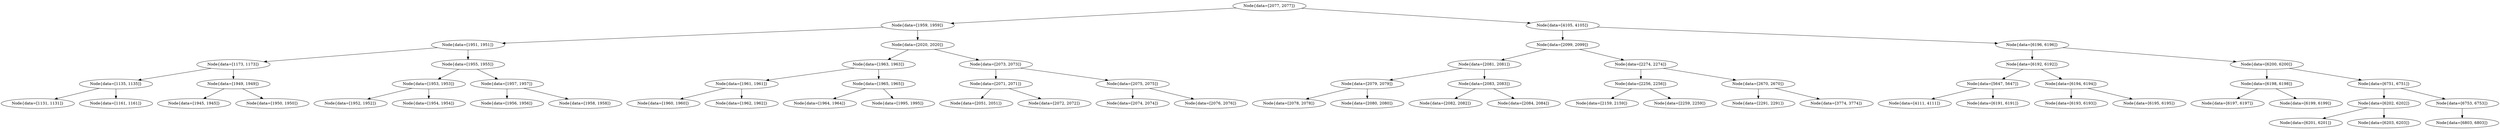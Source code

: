 digraph G{
539914192 [label="Node{data=[2077, 2077]}"]
539914192 -> 679205619
679205619 [label="Node{data=[1959, 1959]}"]
679205619 -> 631658230
631658230 [label="Node{data=[1951, 1951]}"]
631658230 -> 803512584
803512584 [label="Node{data=[1173, 1173]}"]
803512584 -> 2087132107
2087132107 [label="Node{data=[1135, 1135]}"]
2087132107 -> 180218614
180218614 [label="Node{data=[1131, 1131]}"]
2087132107 -> 490409137
490409137 [label="Node{data=[1161, 1161]}"]
803512584 -> 400360191
400360191 [label="Node{data=[1949, 1949]}"]
400360191 -> 1403058828
1403058828 [label="Node{data=[1945, 1945]}"]
400360191 -> 909070420
909070420 [label="Node{data=[1950, 1950]}"]
631658230 -> 1941216420
1941216420 [label="Node{data=[1955, 1955]}"]
1941216420 -> 209822423
209822423 [label="Node{data=[1953, 1953]}"]
209822423 -> 1478581585
1478581585 [label="Node{data=[1952, 1952]}"]
209822423 -> 339741681
339741681 [label="Node{data=[1954, 1954]}"]
1941216420 -> 1137112161
1137112161 [label="Node{data=[1957, 1957]}"]
1137112161 -> 1120956884
1120956884 [label="Node{data=[1956, 1956]}"]
1137112161 -> 273250058
273250058 [label="Node{data=[1958, 1958]}"]
679205619 -> 79886705
79886705 [label="Node{data=[2020, 2020]}"]
79886705 -> 1892900980
1892900980 [label="Node{data=[1963, 1963]}"]
1892900980 -> 835510635
835510635 [label="Node{data=[1961, 1961]}"]
835510635 -> 1793470847
1793470847 [label="Node{data=[1960, 1960]}"]
835510635 -> 2046579747
2046579747 [label="Node{data=[1962, 1962]}"]
1892900980 -> 315055016
315055016 [label="Node{data=[1965, 1965]}"]
315055016 -> 1146496802
1146496802 [label="Node{data=[1964, 1964]}"]
315055016 -> 534809374
534809374 [label="Node{data=[1995, 1995]}"]
79886705 -> 78023053
78023053 [label="Node{data=[2073, 2073]}"]
78023053 -> 747935914
747935914 [label="Node{data=[2071, 2071]}"]
747935914 -> 1494144301
1494144301 [label="Node{data=[2051, 2051]}"]
747935914 -> 1110252905
1110252905 [label="Node{data=[2072, 2072]}"]
78023053 -> 1920405056
1920405056 [label="Node{data=[2075, 2075]}"]
1920405056 -> 2049874284
2049874284 [label="Node{data=[2074, 2074]}"]
1920405056 -> 1436978361
1436978361 [label="Node{data=[2076, 2076]}"]
539914192 -> 2143950129
2143950129 [label="Node{data=[4105, 4105]}"]
2143950129 -> 889520518
889520518 [label="Node{data=[2099, 2099]}"]
889520518 -> 1005460403
1005460403 [label="Node{data=[2081, 2081]}"]
1005460403 -> 1514969907
1514969907 [label="Node{data=[2079, 2079]}"]
1514969907 -> 1971351254
1971351254 [label="Node{data=[2078, 2078]}"]
1514969907 -> 1754548433
1754548433 [label="Node{data=[2080, 2080]}"]
1005460403 -> 602727923
602727923 [label="Node{data=[2083, 2083]}"]
602727923 -> 491218878
491218878 [label="Node{data=[2082, 2082]}"]
602727923 -> 1799838750
1799838750 [label="Node{data=[2084, 2084]}"]
889520518 -> 568279911
568279911 [label="Node{data=[2274, 2274]}"]
568279911 -> 1708718546
1708718546 [label="Node{data=[2256, 2256]}"]
1708718546 -> 1124337728
1124337728 [label="Node{data=[2159, 2159]}"]
1708718546 -> 317852562
317852562 [label="Node{data=[2259, 2259]}"]
568279911 -> 1240315600
1240315600 [label="Node{data=[2670, 2670]}"]
1240315600 -> 1809436758
1809436758 [label="Node{data=[2291, 2291]}"]
1240315600 -> 150766437
150766437 [label="Node{data=[3774, 3774]}"]
2143950129 -> 181446515
181446515 [label="Node{data=[6196, 6196]}"]
181446515 -> 774884303
774884303 [label="Node{data=[6192, 6192]}"]
774884303 -> 189916476
189916476 [label="Node{data=[5647, 5647]}"]
189916476 -> 1742387352
1742387352 [label="Node{data=[4111, 4111]}"]
189916476 -> 1757311023
1757311023 [label="Node{data=[6191, 6191]}"]
774884303 -> 941604676
941604676 [label="Node{data=[6194, 6194]}"]
941604676 -> 1013175678
1013175678 [label="Node{data=[6193, 6193]}"]
941604676 -> 240100370
240100370 [label="Node{data=[6195, 6195]}"]
181446515 -> 367756028
367756028 [label="Node{data=[6200, 6200]}"]
367756028 -> 1347156634
1347156634 [label="Node{data=[6198, 6198]}"]
1347156634 -> 1914772936
1914772936 [label="Node{data=[6197, 6197]}"]
1347156634 -> 29186218
29186218 [label="Node{data=[6199, 6199]}"]
367756028 -> 1208534531
1208534531 [label="Node{data=[6751, 6751]}"]
1208534531 -> 1201175218
1201175218 [label="Node{data=[6202, 6202]}"]
1201175218 -> 1034805460
1034805460 [label="Node{data=[6201, 6201]}"]
1201175218 -> 1446938563
1446938563 [label="Node{data=[6203, 6203]}"]
1208534531 -> 1476946905
1476946905 [label="Node{data=[6753, 6753]}"]
1476946905 -> 1556203392
1556203392 [label="Node{data=[6803, 6803]}"]
}